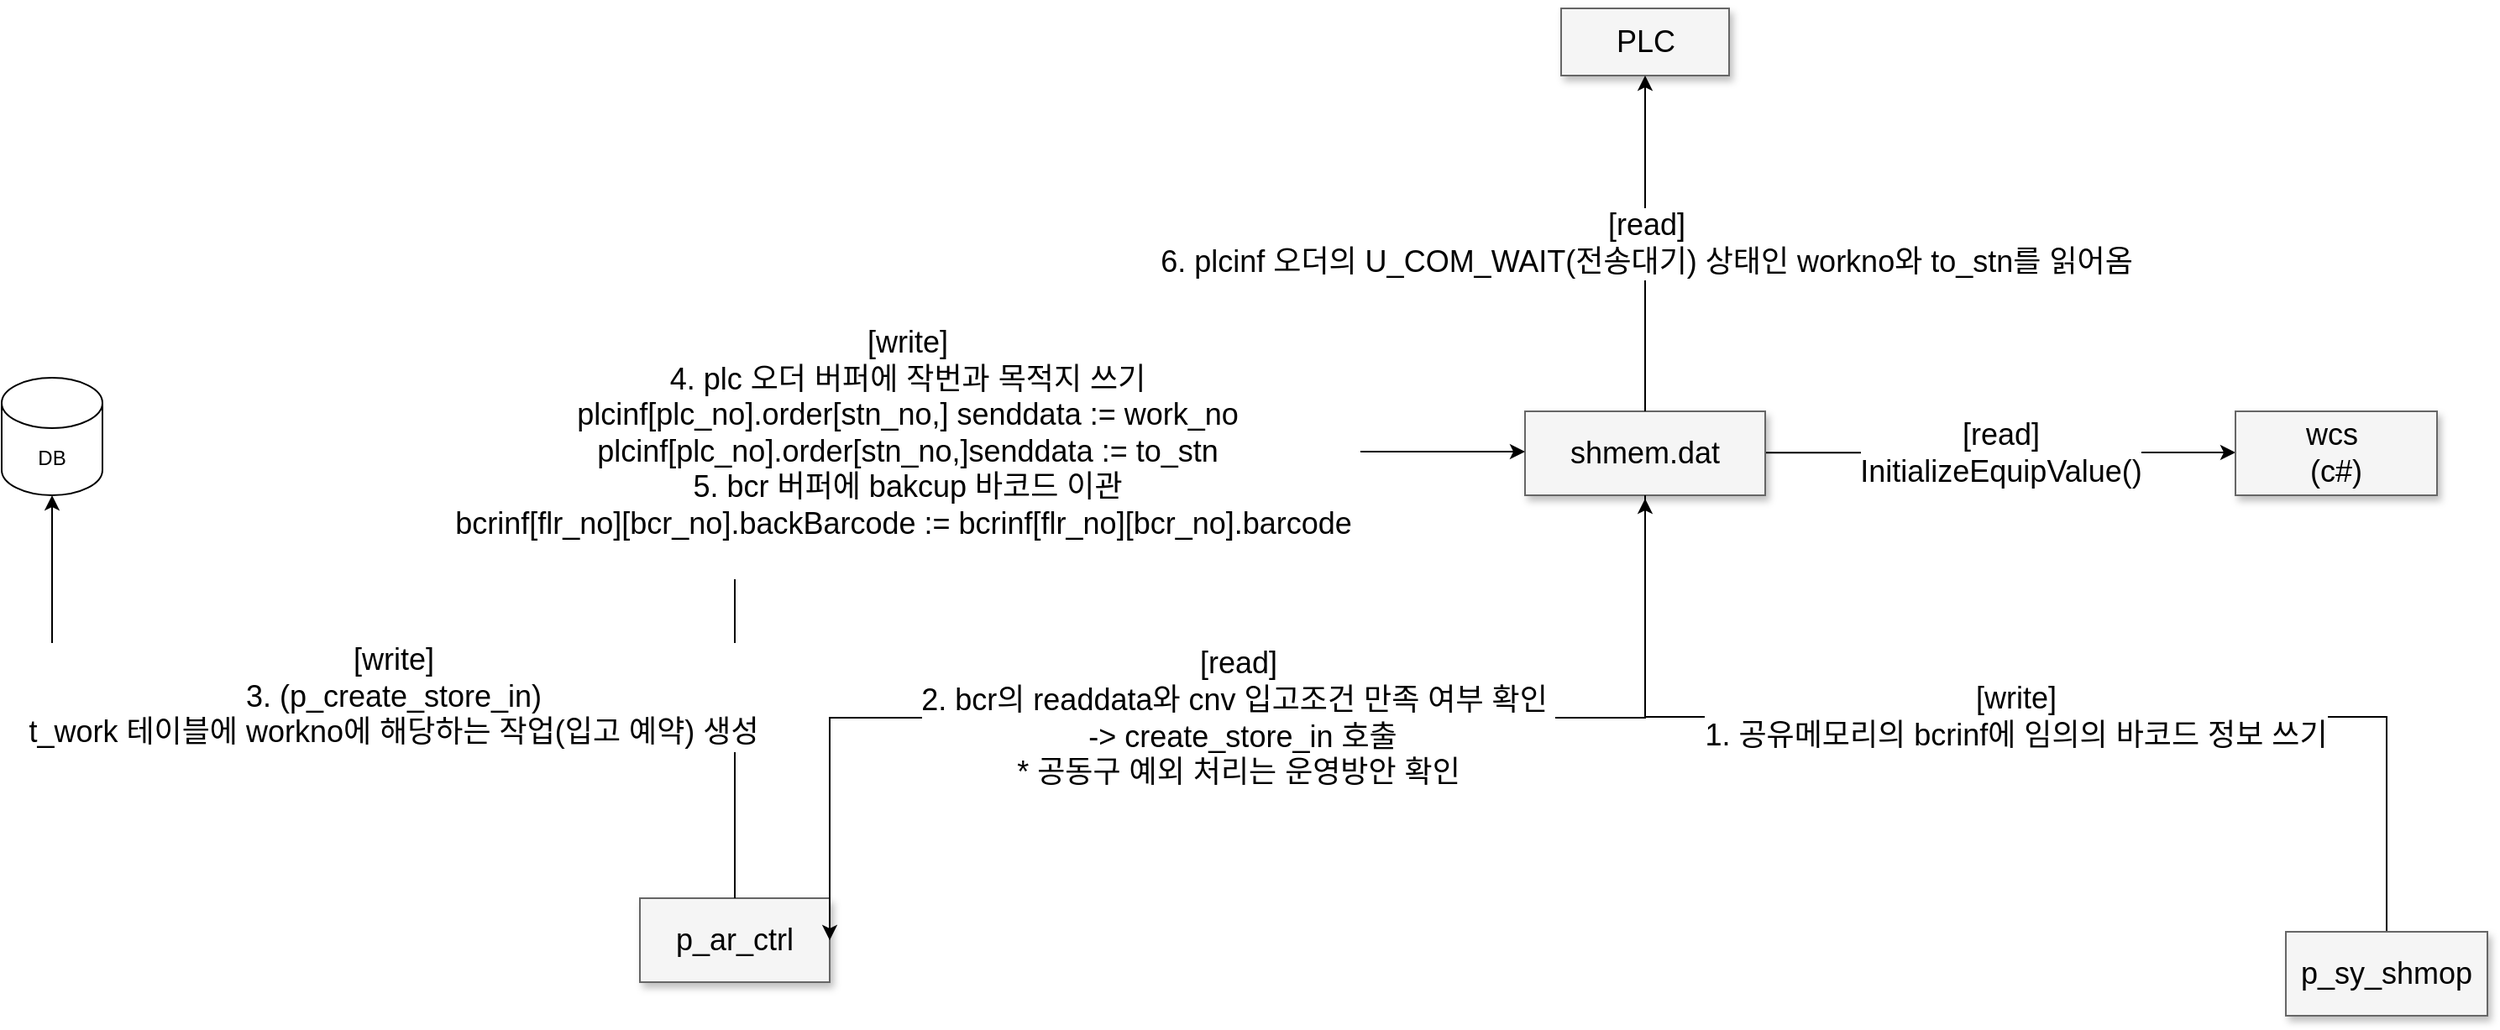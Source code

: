 <mxfile version="24.2.7" type="github">
  <diagram name="Page-1" id="90a13364-a465-7bf4-72fc-28e22215d7a0">
    <mxGraphModel dx="3416.5" dy="1613" grid="1" gridSize="10" guides="1" tooltips="1" connect="1" arrows="1" fold="1" page="1" pageScale="1.5" pageWidth="1169" pageHeight="826" background="none" math="0" shadow="0">
      <root>
        <mxCell id="0" style=";html=1;" />
        <mxCell id="1" style=";html=1;" parent="0" />
        <mxCell id="3a17f1ce550125da-13" value="[read]&lt;div&gt;InitializeEquipValue()&lt;/div&gt;" style="edgeStyle=elbowEdgeStyle;rounded=0;html=1;startArrow=none;startFill=0;jettySize=auto;orthogonalLoop=1;fontSize=18;elbow=vertical;" parent="1" edge="1">
          <mxGeometry relative="1" as="geometry">
            <mxPoint x="930" y="514.684" as="sourcePoint" />
            <mxPoint x="1210" y="514.684" as="targetPoint" />
            <mxPoint as="offset" />
          </mxGeometry>
        </mxCell>
        <mxCell id="3a17f1ce550125da-2" value="shmem.dat" style="whiteSpace=wrap;html=1;shadow=1;fontSize=18;fillColor=#f5f5f5;strokeColor=#666666;" parent="1" vertex="1">
          <mxGeometry x="787" y="490" width="143" height="50" as="geometry" />
        </mxCell>
        <mxCell id="3a17f1ce550125da-4" value="wcs&amp;nbsp;&lt;div&gt;(c#)&lt;/div&gt;" style="whiteSpace=wrap;html=1;shadow=1;fontSize=18;fillColor=#f5f5f5;strokeColor=#666666;" parent="1" vertex="1">
          <mxGeometry x="1210" y="490" width="120" height="50" as="geometry" />
        </mxCell>
        <mxCell id="3a17f1ce550125da-20" value="[write]&lt;div&gt;4. plc 오더 버퍼에 작번과 목적지 쓰기&lt;br&gt;&lt;div&gt;plcinf[plc_no].order[stn_no,] senddata := work_no&lt;/div&gt;&lt;div&gt;plcinf[plc_no].order[stn_no,]senddata := to_stn&lt;/div&gt;&lt;div&gt;5. bcr 버퍼에 bakcup 바코드 이관&lt;/div&gt;&lt;div&gt;bcrinf[flr_no][bcr_no].backBarcode :=&amp;nbsp;bcrinf[flr_no][bcr_no].barcode&amp;nbsp;&lt;br&gt;&lt;/div&gt;&lt;div&gt;&lt;br&gt;&lt;/div&gt;&lt;/div&gt;" style="edgeStyle=elbowEdgeStyle;rounded=0;html=1;startArrow=none;startFill=0;jettySize=auto;orthogonalLoop=1;fontSize=18;elbow=vertical;spacing=2;" parent="1" source="3a17f1ce550125da-8" target="3a17f1ce550125da-2" edge="1">
          <mxGeometry x="0.001" relative="1" as="geometry">
            <Array as="points">
              <mxPoint x="757" y="514" />
            </Array>
            <mxPoint as="offset" />
          </mxGeometry>
        </mxCell>
        <mxCell id="3a17f1ce550125da-8" value="&lt;div&gt;&lt;span style=&quot;background-color: initial;&quot;&gt;p_ar_ctrl&lt;/span&gt;&lt;br&gt;&lt;/div&gt;" style="whiteSpace=wrap;html=1;shadow=1;fontSize=18;fillColor=#f5f5f5;strokeColor=#666666;" parent="1" vertex="1">
          <mxGeometry x="260" y="780" width="113" height="50" as="geometry" />
        </mxCell>
        <mxCell id="3a17f1ce550125da-21" value="&lt;div&gt;[write]&lt;/div&gt;1. 공유메모리의 bcrinf에 임의의 바코드 정보 쓰기" style="edgeStyle=elbowEdgeStyle;rounded=0;html=1;startArrow=none;startFill=0;jettySize=auto;orthogonalLoop=1;fontSize=18;elbow=vertical;" parent="1" edge="1">
          <mxGeometry x="0.001" relative="1" as="geometry">
            <mxPoint x="1300" y="802" as="sourcePoint" />
            <mxPoint x="858.5" y="542" as="targetPoint" />
            <mxPoint as="offset" />
          </mxGeometry>
        </mxCell>
        <mxCell id="3a17f1ce550125da-9" value="p_sy_shmop" style="whiteSpace=wrap;html=1;shadow=1;fontSize=18;fillColor=#f5f5f5;strokeColor=#666666;" parent="1" vertex="1">
          <mxGeometry x="1240" y="800" width="120" height="50" as="geometry" />
        </mxCell>
        <mxCell id="F0hh7EOZXtnr76Y6Oiqe-1" value="PLC" style="whiteSpace=wrap;html=1;shadow=1;fontSize=18;fillColor=#f5f5f5;strokeColor=#666666;" vertex="1" parent="1">
          <mxGeometry x="808.5" y="250" width="100" height="40" as="geometry" />
        </mxCell>
        <mxCell id="F0hh7EOZXtnr76Y6Oiqe-2" value="[read]&lt;div&gt;6. plcinf 오더의 U_COM_WAIT(전송대기) 상태인 workno와 to_stn를 읽어옴&lt;/div&gt;" style="edgeStyle=elbowEdgeStyle;rounded=0;html=1;startArrow=none;startFill=0;jettySize=auto;orthogonalLoop=1;fontSize=18;elbow=vertical;entryX=0.5;entryY=1;entryDx=0;entryDy=0;exitX=0.5;exitY=0;exitDx=0;exitDy=0;" edge="1" parent="1" source="3a17f1ce550125da-2" target="F0hh7EOZXtnr76Y6Oiqe-1">
          <mxGeometry relative="1" as="geometry">
            <mxPoint x="940" y="524.684" as="sourcePoint" />
            <mxPoint x="1220" y="524.684" as="targetPoint" />
            <mxPoint as="offset" />
          </mxGeometry>
        </mxCell>
        <mxCell id="F0hh7EOZXtnr76Y6Oiqe-3" value="[read]&lt;div&gt;2. bcr의 readdata와 cnv 입고조건 만족 여부 확인&amp;nbsp;&lt;/div&gt;&lt;div&gt;&amp;nbsp;-&amp;gt; create_store_in 호출&lt;/div&gt;&lt;div&gt;* 공동구 예외 처리는 운영방안 확인&lt;/div&gt;" style="edgeStyle=elbowEdgeStyle;rounded=0;html=1;startArrow=none;startFill=0;jettySize=auto;orthogonalLoop=1;fontSize=18;elbow=vertical;entryX=1;entryY=0.5;entryDx=0;entryDy=0;exitX=0.5;exitY=1;exitDx=0;exitDy=0;" edge="1" parent="1" source="3a17f1ce550125da-2" target="3a17f1ce550125da-8">
          <mxGeometry x="-0.001" relative="1" as="geometry">
            <mxPoint x="869" y="500" as="sourcePoint" />
            <mxPoint x="869" y="300" as="targetPoint" />
            <mxPoint as="offset" />
          </mxGeometry>
        </mxCell>
        <mxCell id="F0hh7EOZXtnr76Y6Oiqe-4" value="DB" style="shape=cylinder3;whiteSpace=wrap;html=1;boundedLbl=1;backgroundOutline=1;size=15;" vertex="1" parent="1">
          <mxGeometry x="-120" y="470" width="60" height="70" as="geometry" />
        </mxCell>
        <mxCell id="F0hh7EOZXtnr76Y6Oiqe-5" value="[write]&lt;div&gt;3. (p_create_store_in)&lt;/div&gt;&lt;div&gt;t_work 테이블에 workno에 해당하는 작업(입고 예약) 생성&lt;/div&gt;" style="edgeStyle=elbowEdgeStyle;rounded=0;html=1;startArrow=none;startFill=0;jettySize=auto;orthogonalLoop=1;fontSize=18;elbow=vertical;entryX=0.5;entryY=1;entryDx=0;entryDy=0;exitX=0.5;exitY=0;exitDx=0;exitDy=0;entryPerimeter=0;" edge="1" parent="1" source="3a17f1ce550125da-8" target="F0hh7EOZXtnr76Y6Oiqe-4">
          <mxGeometry relative="1" as="geometry">
            <mxPoint x="869" y="500" as="sourcePoint" />
            <mxPoint x="869" y="300" as="targetPoint" />
            <mxPoint as="offset" />
          </mxGeometry>
        </mxCell>
      </root>
    </mxGraphModel>
  </diagram>
</mxfile>
